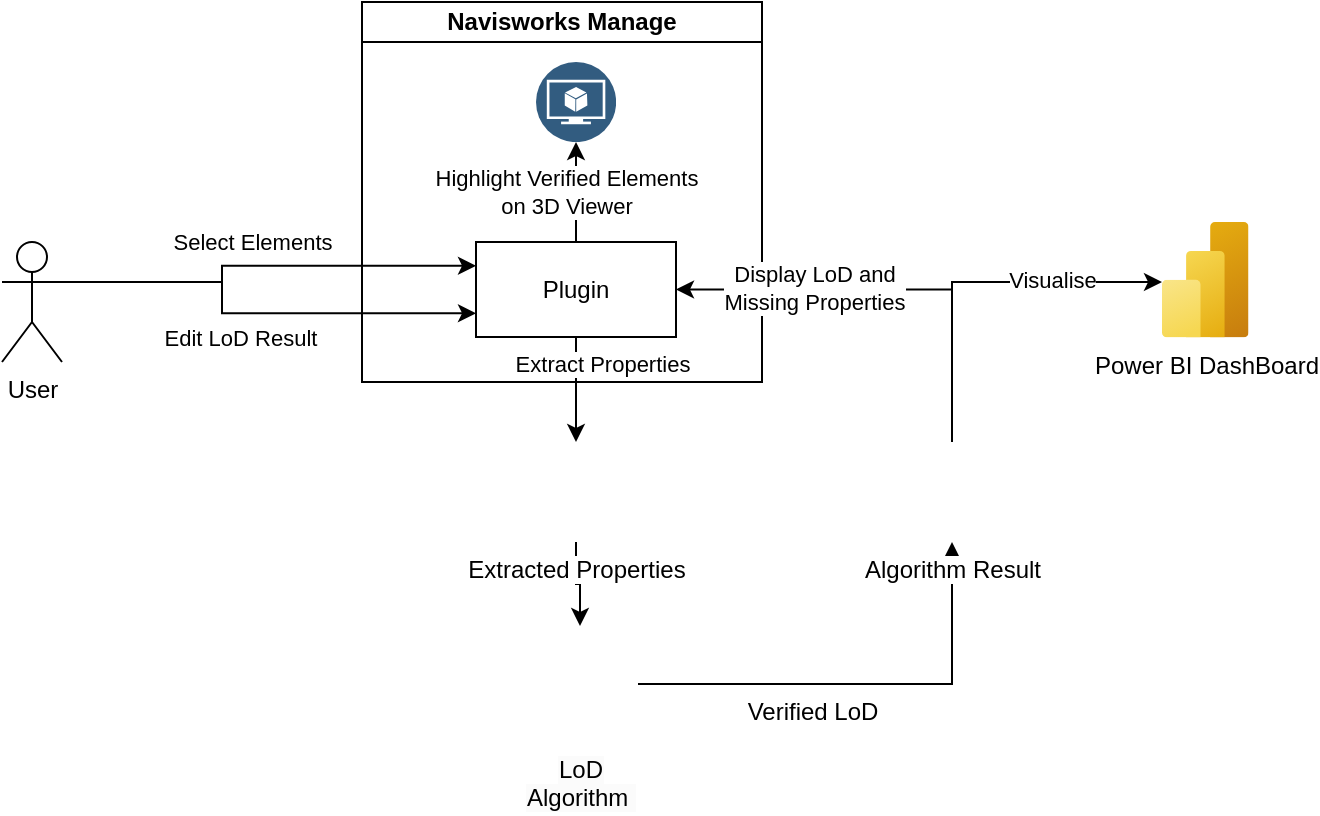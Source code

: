 <mxfile>
    <diagram name="Context" id="5HzoSrr2fMy5TLK6rJMb">
        <mxGraphModel dx="930" dy="605" grid="1" gridSize="10" guides="1" tooltips="1" connect="1" arrows="1" fold="1" page="1" pageScale="1" pageWidth="827" pageHeight="1169" math="0" shadow="0">
            <root>
                <mxCell id="0"/>
                <mxCell id="1" parent="0"/>
                <mxCell id="nVFq_BqNaSXAB4PA47wQ-16" style="edgeStyle=orthogonalEdgeStyle;rounded=0;orthogonalLoop=1;jettySize=auto;html=1;entryX=0;entryY=0.75;entryDx=0;entryDy=0;" parent="1" source="QShSY5Nar-2AH0-XtdZS-1" target="QShSY5Nar-2AH0-XtdZS-4" edge="1">
                    <mxGeometry relative="1" as="geometry">
                        <Array as="points">
                            <mxPoint x="240" y="280"/>
                            <mxPoint x="240" y="296"/>
                        </Array>
                    </mxGeometry>
                </mxCell>
                <mxCell id="nVFq_BqNaSXAB4PA47wQ-19" value="Edit LoD Result" style="edgeLabel;html=1;align=center;verticalAlign=middle;resizable=0;points=[];" parent="nVFq_BqNaSXAB4PA47wQ-16" vertex="1" connectable="0">
                    <mxGeometry x="-0.021" y="-3" relative="1" as="geometry">
                        <mxPoint x="-5" y="9" as="offset"/>
                    </mxGeometry>
                </mxCell>
                <mxCell id="nVFq_BqNaSXAB4PA47wQ-18" value="Select Elements" style="edgeStyle=orthogonalEdgeStyle;rounded=0;orthogonalLoop=1;jettySize=auto;html=1;entryX=0;entryY=0.25;entryDx=0;entryDy=0;exitX=1;exitY=0.333;exitDx=0;exitDy=0;exitPerimeter=0;" parent="1" source="QShSY5Nar-2AH0-XtdZS-1" target="QShSY5Nar-2AH0-XtdZS-4" edge="1">
                    <mxGeometry x="-0.037" y="12" relative="1" as="geometry">
                        <Array as="points">
                            <mxPoint x="240" y="280"/>
                            <mxPoint x="240" y="272"/>
                        </Array>
                        <mxPoint as="offset"/>
                    </mxGeometry>
                </mxCell>
                <mxCell id="QShSY5Nar-2AH0-XtdZS-1" value="User" style="shape=umlActor;verticalLabelPosition=bottom;verticalAlign=top;html=1;outlineConnect=0;" parent="1" vertex="1">
                    <mxGeometry x="130" y="260" width="30" height="60" as="geometry"/>
                </mxCell>
                <mxCell id="QShSY5Nar-2AH0-XtdZS-3" value="Navisworks Manage" style="swimlane;whiteSpace=wrap;html=1;startSize=20;" parent="1" vertex="1">
                    <mxGeometry x="310" y="140" width="200" height="190" as="geometry">
                        <mxRectangle x="270" y="165" width="140" height="30" as="alternateBounds"/>
                    </mxGeometry>
                </mxCell>
                <mxCell id="nVFq_BqNaSXAB4PA47wQ-6" value="&lt;span style=&quot;forced-color-adjust: none; color: rgb(0, 0, 0); font-family: Helvetica; font-style: normal; font-variant-ligatures: normal; font-variant-caps: normal; letter-spacing: normal; orphans: 2; text-align: center; text-indent: 0px; text-transform: none; widows: 2; word-spacing: 0px; -webkit-text-stroke-width: 0px; white-space: nowrap; text-decoration-thickness: initial; text-decoration-style: initial; text-decoration-color: initial; font-size: 11px; font-weight: 400; background-color: rgb(255, 255, 255); float: none; display: inline !important;&quot;&gt;Highlight Verified Elements&lt;br&gt;on 3D Viewer&lt;/span&gt;" style="edgeStyle=orthogonalEdgeStyle;rounded=0;orthogonalLoop=1;jettySize=auto;html=1;" parent="QShSY5Nar-2AH0-XtdZS-3" source="QShSY5Nar-2AH0-XtdZS-4" target="nVFq_BqNaSXAB4PA47wQ-5" edge="1">
                    <mxGeometry x="0.007" y="5" relative="1" as="geometry">
                        <mxPoint as="offset"/>
                    </mxGeometry>
                </mxCell>
                <mxCell id="QShSY5Nar-2AH0-XtdZS-4" value="Plugin" style="rounded=0;whiteSpace=wrap;html=1;" parent="QShSY5Nar-2AH0-XtdZS-3" vertex="1">
                    <mxGeometry x="57" y="120" width="100" height="47.5" as="geometry"/>
                </mxCell>
                <mxCell id="nVFq_BqNaSXAB4PA47wQ-5" value="" style="image;aspect=fixed;perimeter=ellipsePerimeter;html=1;align=center;shadow=0;dashed=0;fontColor=#4277BB;labelBackgroundColor=default;fontSize=12;spacingTop=3;image=img/lib/ibm/data/model.svg;" parent="QShSY5Nar-2AH0-XtdZS-3" vertex="1">
                    <mxGeometry x="87" y="30" width="40" height="40" as="geometry"/>
                </mxCell>
                <mxCell id="QShSY5Nar-2AH0-XtdZS-14" style="edgeStyle=orthogonalEdgeStyle;rounded=0;orthogonalLoop=1;jettySize=auto;html=1;entryX=0.5;entryY=1;entryDx=0;entryDy=0;exitX=1;exitY=0.5;exitDx=0;exitDy=0;" parent="1" source="nVFq_BqNaSXAB4PA47wQ-2" target="QShSY5Nar-2AH0-XtdZS-8" edge="1">
                    <mxGeometry relative="1" as="geometry">
                        <mxPoint x="490.0" y="480" as="sourcePoint"/>
                    </mxGeometry>
                </mxCell>
                <mxCell id="nVFq_BqNaSXAB4PA47wQ-15" style="edgeStyle=orthogonalEdgeStyle;rounded=0;orthogonalLoop=1;jettySize=auto;html=1;entryX=1;entryY=0.5;entryDx=0;entryDy=0;exitX=0.5;exitY=0;exitDx=0;exitDy=0;" parent="1" source="QShSY5Nar-2AH0-XtdZS-8" target="QShSY5Nar-2AH0-XtdZS-4" edge="1">
                    <mxGeometry relative="1" as="geometry">
                        <Array as="points">
                            <mxPoint x="605" y="284"/>
                        </Array>
                    </mxGeometry>
                </mxCell>
                <mxCell id="nVFq_BqNaSXAB4PA47wQ-23" value="Display LoD and&lt;br&gt;Missing Properties" style="edgeLabel;html=1;align=center;verticalAlign=middle;resizable=0;points=[];" parent="nVFq_BqNaSXAB4PA47wQ-15" vertex="1" connectable="0">
                    <mxGeometry x="0.358" y="-1" relative="1" as="geometry">
                        <mxPoint as="offset"/>
                    </mxGeometry>
                </mxCell>
                <mxCell id="nVFq_BqNaSXAB4PA47wQ-21" style="edgeStyle=orthogonalEdgeStyle;rounded=0;orthogonalLoop=1;jettySize=auto;html=1;" parent="1" source="QShSY5Nar-2AH0-XtdZS-8" target="nVFq_BqNaSXAB4PA47wQ-20" edge="1">
                    <mxGeometry relative="1" as="geometry">
                        <Array as="points">
                            <mxPoint x="605" y="280"/>
                        </Array>
                    </mxGeometry>
                </mxCell>
                <mxCell id="nVFq_BqNaSXAB4PA47wQ-22" value="Visualise" style="edgeLabel;html=1;align=center;verticalAlign=middle;resizable=0;points=[];" parent="nVFq_BqNaSXAB4PA47wQ-21" vertex="1" connectable="0">
                    <mxGeometry x="0.401" y="1" relative="1" as="geometry">
                        <mxPoint as="offset"/>
                    </mxGeometry>
                </mxCell>
                <mxCell id="QShSY5Nar-2AH0-XtdZS-8" value="Algorithm Result" style="shape=image;html=1;verticalAlign=top;verticalLabelPosition=bottom;labelBackgroundColor=#ffffff;imageAspect=0;aspect=fixed;image=https://cdn2.iconfinder.com/data/icons/simple-files/128/csv1.png" parent="1" vertex="1">
                    <mxGeometry x="580" y="360" width="50" height="50" as="geometry"/>
                </mxCell>
                <mxCell id="nVFq_BqNaSXAB4PA47wQ-14" value="" style="edgeStyle=orthogonalEdgeStyle;rounded=0;orthogonalLoop=1;jettySize=auto;html=1;" parent="1" source="QShSY5Nar-2AH0-XtdZS-10" target="nVFq_BqNaSXAB4PA47wQ-2" edge="1">
                    <mxGeometry relative="1" as="geometry"/>
                </mxCell>
                <mxCell id="QShSY5Nar-2AH0-XtdZS-10" value="Extracted Properties" style="shape=image;html=1;verticalAlign=top;verticalLabelPosition=bottom;labelBackgroundColor=#ffffff;imageAspect=0;aspect=fixed;image=https://cdn2.iconfinder.com/data/icons/simple-files/128/csv1.png" parent="1" vertex="1">
                    <mxGeometry x="392" y="360" width="50" height="50" as="geometry"/>
                </mxCell>
                <mxCell id="QShSY5Nar-2AH0-XtdZS-11" value="Extract Properties" style="edgeStyle=orthogonalEdgeStyle;rounded=0;orthogonalLoop=1;jettySize=auto;html=1;" parent="1" source="QShSY5Nar-2AH0-XtdZS-4" target="QShSY5Nar-2AH0-XtdZS-10" edge="1">
                    <mxGeometry x="-0.541" y="13" relative="1" as="geometry">
                        <mxPoint y="1" as="offset"/>
                    </mxGeometry>
                </mxCell>
                <mxCell id="QShSY5Nar-2AH0-XtdZS-15" value="Verified LoD" style="text;html=1;align=center;verticalAlign=middle;resizable=0;points=[];autosize=1;strokeColor=none;fillColor=none;" parent="1" vertex="1">
                    <mxGeometry x="490" y="480" width="90" height="30" as="geometry"/>
                </mxCell>
                <mxCell id="nVFq_BqNaSXAB4PA47wQ-2" value="&lt;span style=&quot;color: rgb(0, 0, 0); font-family: Helvetica; font-size: 12px; font-style: normal; font-variant-ligatures: normal; font-variant-caps: normal; font-weight: 400; letter-spacing: normal; orphans: 2; text-align: center; text-indent: 0px; text-transform: none; widows: 2; word-spacing: 0px; -webkit-text-stroke-width: 0px; white-space: normal; background-color: rgb(251, 251, 251); text-decoration-thickness: initial; text-decoration-style: initial; text-decoration-color: initial; display: inline !important; float: none;&quot;&gt;LoD Algorithm&lt;span&gt;&amp;nbsp;&lt;/span&gt;&lt;/span&gt;" style="shape=image;html=1;verticalAlign=top;verticalLabelPosition=bottom;labelBackgroundColor=#ffffff;imageAspect=0;aspect=fixed;image=https://cdn3.iconfinder.com/data/icons/UltimateGnome/128x128/mimetypes/application-x-executable.png" parent="1" vertex="1">
                    <mxGeometry x="390" y="452" width="58" height="58" as="geometry"/>
                </mxCell>
                <mxCell id="nVFq_BqNaSXAB4PA47wQ-20" value="Power BI DashBoard" style="image;aspect=fixed;html=1;points=[];align=center;fontSize=12;image=img/lib/azure2/analytics/Power_BI_Embedded.svg;" parent="1" vertex="1">
                    <mxGeometry x="710" y="250" width="43.31" height="57.75" as="geometry"/>
                </mxCell>
            </root>
        </mxGraphModel>
    </diagram>
    <diagram id="LG23dc7HxY2XMS9paLhb" name="Class Diagram">
        <mxGraphModel dx="1535" dy="1008" grid="1" gridSize="10" guides="1" tooltips="1" connect="1" arrows="1" fold="1" page="1" pageScale="1" pageWidth="827" pageHeight="1169" math="0" shadow="0">
            <root>
                <mxCell id="0"/>
                <mxCell id="1" parent="0"/>
                <mxCell id="xquN18XLhAT1XqTYoaeq-1" value="BasicDockPaneAddin" style="swimlane;fontStyle=1;align=center;verticalAlign=top;childLayout=stackLayout;horizontal=1;startSize=26;horizontalStack=0;resizeParent=1;resizeParentMax=0;resizeLast=0;collapsible=1;marginBottom=0;" parent="1" vertex="1">
                    <mxGeometry x="360" y="40" width="160" height="60" as="geometry"/>
                </mxCell>
                <mxCell id="xquN18XLhAT1XqTYoaeq-3" value="" style="line;strokeWidth=1;fillColor=none;align=left;verticalAlign=middle;spacingTop=-1;spacingLeft=3;spacingRight=3;rotatable=0;labelPosition=right;points=[];portConstraint=eastwest;strokeColor=inherit;" parent="xquN18XLhAT1XqTYoaeq-1" vertex="1">
                    <mxGeometry y="26" width="160" height="8" as="geometry"/>
                </mxCell>
                <mxCell id="xquN18XLhAT1XqTYoaeq-4" value="+ Execute(): " style="text;strokeColor=none;fillColor=none;align=left;verticalAlign=top;spacingLeft=4;spacingRight=4;overflow=hidden;rotatable=0;points=[[0,0.5],[1,0.5]];portConstraint=eastwest;" parent="xquN18XLhAT1XqTYoaeq-1" vertex="1">
                    <mxGeometry y="34" width="160" height="26" as="geometry"/>
                </mxCell>
                <mxCell id="xquN18XLhAT1XqTYoaeq-5" value="UniSADockPaneAddin" style="swimlane;fontStyle=1;align=center;verticalAlign=top;childLayout=stackLayout;horizontal=1;startSize=26;horizontalStack=0;resizeParent=1;resizeParentMax=0;resizeLast=0;collapsible=1;marginBottom=0;" parent="1" vertex="1">
                    <mxGeometry x="360" y="170" width="160" height="60" as="geometry"/>
                </mxCell>
                <mxCell id="xquN18XLhAT1XqTYoaeq-6" value="" style="line;strokeWidth=1;fillColor=none;align=left;verticalAlign=middle;spacingTop=-1;spacingLeft=3;spacingRight=3;rotatable=0;labelPosition=right;points=[];portConstraint=eastwest;strokeColor=inherit;" parent="xquN18XLhAT1XqTYoaeq-5" vertex="1">
                    <mxGeometry y="26" width="160" height="8" as="geometry"/>
                </mxCell>
                <mxCell id="xquN18XLhAT1XqTYoaeq-7" value="+ CreateControlPane(): " style="text;strokeColor=none;fillColor=none;align=left;verticalAlign=top;spacingLeft=4;spacingRight=4;overflow=hidden;rotatable=0;points=[[0,0.5],[1,0.5]];portConstraint=eastwest;" parent="xquN18XLhAT1XqTYoaeq-5" vertex="1">
                    <mxGeometry y="34" width="160" height="26" as="geometry"/>
                </mxCell>
                <mxCell id="wyw7PLwfW4Z1LdePtdGB-3" value="&amp;lt;&amp;lt;Initializes&amp;gt;&amp;gt;" style="endArrow=open;html=1;rounded=0;align=center;verticalAlign=bottom;dashed=1;endFill=0;labelBackgroundColor=none;exitX=0.503;exitY=1.086;exitDx=0;exitDy=0;exitPerimeter=0;" parent="1" source="xquN18XLhAT1XqTYoaeq-4" target="xquN18XLhAT1XqTYoaeq-5" edge="1">
                    <mxGeometry x="-0.003" relative="1" as="geometry">
                        <mxPoint x="330" y="310" as="sourcePoint"/>
                        <mxPoint x="490" y="310" as="targetPoint"/>
                        <mxPoint as="offset"/>
                    </mxGeometry>
                </mxCell>
                <mxCell id="wyw7PLwfW4Z1LdePtdGB-4" value="Execute and Activate" style="resizable=0;html=1;align=center;verticalAlign=top;labelBackgroundColor=none;" parent="wyw7PLwfW4Z1LdePtdGB-3" connectable="0" vertex="1">
                    <mxGeometry relative="1" as="geometry"/>
                </mxCell>
                <mxCell id="qGNCsb7M4MEkMGkNgpjE-30" style="edgeStyle=none;html=1;entryX=0.5;entryY=0;entryDx=0;entryDy=0;fontColor=#000000;dashed=1;endArrow=openThin;endFill=0;" edge="1" parent="1" source="wyw7PLwfW4Z1LdePtdGB-5" target="qGNCsb7M4MEkMGkNgpjE-5">
                    <mxGeometry relative="1" as="geometry"/>
                </mxCell>
                <mxCell id="qGNCsb7M4MEkMGkNgpjE-31" style="edgeStyle=none;html=1;entryX=0.5;entryY=0;entryDx=0;entryDy=0;fontColor=#000000;dashed=1;endArrow=openThin;endFill=0;" edge="1" parent="1" source="wyw7PLwfW4Z1LdePtdGB-5" target="wyw7PLwfW4Z1LdePtdGB-16">
                    <mxGeometry relative="1" as="geometry">
                        <Array as="points">
                            <mxPoint x="440" y="590"/>
                            <mxPoint x="125" y="590"/>
                        </Array>
                    </mxGeometry>
                </mxCell>
                <mxCell id="qGNCsb7M4MEkMGkNgpjE-32" style="edgeStyle=none;html=1;entryX=0.5;entryY=0;entryDx=0;entryDy=0;fontColor=#000000;endArrow=open;endFill=0;dashed=1;" edge="1" parent="1" source="wyw7PLwfW4Z1LdePtdGB-5" target="qGNCsb7M4MEkMGkNgpjE-21">
                    <mxGeometry relative="1" as="geometry">
                        <Array as="points">
                            <mxPoint x="440" y="590"/>
                            <mxPoint x="750" y="590"/>
                            <mxPoint x="750" y="640"/>
                        </Array>
                    </mxGeometry>
                </mxCell>
                <mxCell id="qGNCsb7M4MEkMGkNgpjE-33" value="&lt;span style=&quot;background-color: rgb(251, 251, 251);&quot;&gt;&amp;lt;&amp;lt;calls&amp;gt;&amp;gt;&lt;/span&gt;" style="edgeLabel;html=1;align=center;verticalAlign=middle;resizable=0;points=[];fontColor=#000000;" vertex="1" connectable="0" parent="qGNCsb7M4MEkMGkNgpjE-32">
                    <mxGeometry x="-0.82" y="-2" relative="1" as="geometry">
                        <mxPoint x="2" y="-11" as="offset"/>
                    </mxGeometry>
                </mxCell>
                <mxCell id="qGNCsb7M4MEkMGkNgpjE-39" style="edgeStyle=none;html=1;entryX=0.5;entryY=0;entryDx=0;entryDy=0;dashed=1;fontColor=#000000;endArrow=openThin;endFill=0;" edge="1" parent="1" target="qGNCsb7M4MEkMGkNgpjE-35">
                    <mxGeometry relative="1" as="geometry">
                        <mxPoint x="440" y="590" as="sourcePoint"/>
                        <Array as="points">
                            <mxPoint x="1020" y="590"/>
                        </Array>
                    </mxGeometry>
                </mxCell>
                <mxCell id="wyw7PLwfW4Z1LdePtdGB-5" value="UnisaControl" style="swimlane;fontStyle=1;align=center;verticalAlign=top;childLayout=stackLayout;horizontal=1;startSize=26;horizontalStack=0;resizeParent=1;resizeParentMax=0;resizeLast=0;collapsible=1;marginBottom=0;whiteSpace=wrap;" parent="1" vertex="1">
                    <mxGeometry x="320" y="300" width="240" height="234" as="geometry">
                        <mxRectangle x="320" y="300" width="120" height="30" as="alternateBounds"/>
                    </mxGeometry>
                </mxCell>
                <mxCell id="wyw7PLwfW4Z1LdePtdGB-6" value="- CurrIngestedElements: List&lt;ingestedelement&gt; {static}" style="text;strokeColor=none;fillColor=none;align=left;verticalAlign=top;spacingLeft=4;spacingRight=4;overflow=hidden;rotatable=0;points=[[0,0.5],[1,0.5]];portConstraint=eastwest;whiteSpace=wrap;fontStyle=4;horizontal=1;" parent="wyw7PLwfW4Z1LdePtdGB-5" vertex="1">
                    <mxGeometry y="26" width="240" height="44" as="geometry"/>
                </mxCell>
                <mxCell id="wyw7PLwfW4Z1LdePtdGB-10" value="- LodIndex: Integer = -1 {static}" style="text;strokeColor=none;fillColor=none;align=left;verticalAlign=top;spacingLeft=4;spacingRight=4;overflow=hidden;rotatable=0;points=[[0,0.5],[1,0.5]];portConstraint=eastwest;whiteSpace=wrap;fontStyle=4" parent="wyw7PLwfW4Z1LdePtdGB-5" vertex="1">
                    <mxGeometry y="70" width="240" height="26" as="geometry"/>
                </mxCell>
                <mxCell id="wyw7PLwfW4Z1LdePtdGB-9" value="- GuidIndex: Integer = -1 {static}" style="text;strokeColor=none;fillColor=none;align=left;verticalAlign=top;spacingLeft=4;spacingRight=4;overflow=hidden;rotatable=0;points=[[0,0.5],[1,0.5]];portConstraint=eastwest;whiteSpace=wrap;fontStyle=4" parent="wyw7PLwfW4Z1LdePtdGB-5" vertex="1">
                    <mxGeometry y="96" width="240" height="26" as="geometry"/>
                </mxCell>
                <mxCell id="wyw7PLwfW4Z1LdePtdGB-7" value="" style="line;strokeWidth=1;fillColor=none;align=left;verticalAlign=middle;spacingTop=-1;spacingLeft=3;spacingRight=3;rotatable=0;labelPosition=right;points=[];portConstraint=eastwest;strokeColor=inherit;" parent="wyw7PLwfW4Z1LdePtdGB-5" vertex="1">
                    <mxGeometry y="122" width="240" height="8" as="geometry"/>
                </mxCell>
                <mxCell id="qGNCsb7M4MEkMGkNgpjE-34" value="+ BtnSetUserFolderPath_Click()" style="text;strokeColor=none;fillColor=none;align=left;verticalAlign=top;spacingLeft=4;spacingRight=4;overflow=hidden;rotatable=0;points=[[0,0.5],[1,0.5]];portConstraint=eastwest;" vertex="1" parent="wyw7PLwfW4Z1LdePtdGB-5">
                    <mxGeometry y="130" width="240" height="26" as="geometry"/>
                </mxCell>
                <mxCell id="wyw7PLwfW4Z1LdePtdGB-8" value="+ BtnLoadVerifyerOutput_Click() " style="text;strokeColor=none;fillColor=none;align=left;verticalAlign=top;spacingLeft=4;spacingRight=4;overflow=hidden;rotatable=0;points=[[0,0.5],[1,0.5]];portConstraint=eastwest;" parent="wyw7PLwfW4Z1LdePtdGB-5" vertex="1">
                    <mxGeometry y="156" width="240" height="26" as="geometry"/>
                </mxCell>
                <mxCell id="qGNCsb7M4MEkMGkNgpjE-17" value="+ BtnRunVerifyer_Click()  " style="text;strokeColor=none;fillColor=none;align=left;verticalAlign=top;spacingLeft=4;spacingRight=4;overflow=hidden;rotatable=0;points=[[0,0.5],[1,0.5]];portConstraint=eastwest;" vertex="1" parent="wyw7PLwfW4Z1LdePtdGB-5">
                    <mxGeometry y="182" width="240" height="26" as="geometry"/>
                </mxCell>
                <mxCell id="qGNCsb7M4MEkMGkNgpjE-16" value="+ BtnSave_Click()   " style="text;strokeColor=none;fillColor=none;align=left;verticalAlign=top;spacingLeft=4;spacingRight=4;overflow=hidden;rotatable=0;points=[[0,0.5],[1,0.5]];portConstraint=eastwest;" vertex="1" parent="wyw7PLwfW4Z1LdePtdGB-5">
                    <mxGeometry y="208" width="240" height="26" as="geometry"/>
                </mxCell>
                <mxCell id="wyw7PLwfW4Z1LdePtdGB-13" value="1" style="endArrow=open;html=1;endSize=12;startArrow=diamondThin;startSize=14;startFill=1;align=left;verticalAlign=bottom;entryX=0.5;entryY=0;entryDx=0;entryDy=0;" parent="1" source="xquN18XLhAT1XqTYoaeq-5" target="wyw7PLwfW4Z1LdePtdGB-5" edge="1">
                    <mxGeometry x="-0.429" y="-20" relative="1" as="geometry">
                        <mxPoint x="370" y="250" as="sourcePoint"/>
                        <mxPoint x="360" y="290" as="targetPoint"/>
                        <mxPoint as="offset"/>
                    </mxGeometry>
                </mxCell>
                <mxCell id="wyw7PLwfW4Z1LdePtdGB-14" value="&amp;lt;&amp;lt;creates&amp;gt;&amp;gt;" style="edgeLabel;html=1;align=center;verticalAlign=middle;resizable=0;points=[];" parent="wyw7PLwfW4Z1LdePtdGB-13" vertex="1" connectable="0">
                    <mxGeometry x="0.208" y="1" relative="1" as="geometry">
                        <mxPoint x="-1" y="-2" as="offset"/>
                    </mxGeometry>
                </mxCell>
                <mxCell id="wyw7PLwfW4Z1LdePtdGB-16" value="&amp;lt;&amp;lt;module&amp;gt;&amp;gt;&lt;br&gt;&lt;b&gt;LoadVerifyedOutputModule&amp;nbsp;&lt;/b&gt;" style="swimlane;fontStyle=0;align=center;verticalAlign=top;childLayout=stackLayout;horizontal=1;startSize=40;horizontalStack=0;resizeParent=1;resizeParentMax=0;resizeLast=0;collapsible=0;marginBottom=0;html=1;" parent="1" vertex="1">
                    <mxGeometry y="630" width="250" height="180" as="geometry"/>
                </mxCell>
                <mxCell id="wyw7PLwfW4Z1LdePtdGB-17" value="+ GetCsvFilePath(): String" style="text;html=1;strokeColor=none;fillColor=none;align=left;verticalAlign=middle;spacingLeft=4;spacingRight=4;overflow=hidden;rotatable=0;points=[[0,0.5],[1,0.5]];portConstraint=eastwest;" parent="wyw7PLwfW4Z1LdePtdGB-16" vertex="1">
                    <mxGeometry y="40" width="250" height="30" as="geometry"/>
                </mxCell>
                <mxCell id="wyw7PLwfW4Z1LdePtdGB-18" value="+ IngestCsv(String): List&lt;span class=&quot;xml&quot;&gt;&amp;lt;&lt;span class=&quot;hljs-name&quot;&gt;IngestedElement&lt;/span&gt;&amp;gt;&lt;/span&gt;" style="text;html=1;strokeColor=none;fillColor=none;align=left;verticalAlign=middle;spacingLeft=4;spacingRight=4;overflow=hidden;rotatable=0;points=[[0,0.5],[1,0.5]];portConstraint=eastwest;whiteSpace=wrap;" parent="wyw7PLwfW4Z1LdePtdGB-16" vertex="1">
                    <mxGeometry y="70" width="250" height="30" as="geometry"/>
                </mxCell>
                <mxCell id="wyw7PLwfW4Z1LdePtdGB-19" value="+ SearchElements(List&lt;span class=&quot;xml&quot;&gt;&amp;lt;&lt;span class=&quot;hljs-name&quot;&gt;IngestedElement&lt;/span&gt;&amp;gt;&lt;/span&gt;): ModelItemCollection&amp;nbsp; &amp;nbsp;" style="text;html=1;strokeColor=none;fillColor=none;align=left;verticalAlign=middle;spacingLeft=4;spacingRight=4;overflow=hidden;rotatable=0;points=[[0,0.5],[1,0.5]];portConstraint=eastwest;whiteSpace=wrap;" parent="wyw7PLwfW4Z1LdePtdGB-16" vertex="1">
                    <mxGeometry y="100" width="250" height="50" as="geometry"/>
                </mxCell>
                <mxCell id="wyw7PLwfW4Z1LdePtdGB-20" value="+ CreateLoDSelectionSets(String,&lt;br&gt;&lt;span class=&quot;hljs-section&quot;&gt;List&lt;span class=&quot;xml&quot;&gt;&lt;span class=&quot;hljs-tag&quot;&gt;&amp;lt;&lt;span class=&quot;hljs-name&quot;&gt;IngestedElement&lt;/span&gt;&amp;gt;&lt;/span&gt;&lt;/span&gt;): void&amp;nbsp;&amp;nbsp;&lt;/span&gt;" style="text;html=1;strokeColor=none;fillColor=none;align=left;verticalAlign=middle;spacingLeft=4;spacingRight=4;overflow=hidden;rotatable=0;points=[[0,0.5],[1,0.5]];portConstraint=eastwest;" parent="wyw7PLwfW4Z1LdePtdGB-16" vertex="1">
                    <mxGeometry y="150" width="250" height="30" as="geometry"/>
                </mxCell>
                <mxCell id="qGNCsb7M4MEkMGkNgpjE-5" value="&amp;lt;&amp;lt;module&amp;gt;&amp;gt;&lt;br style=&quot;border-color: var(--border-color);&quot;&gt;&lt;span class=&quot;hljs-variable&quot;&gt;&lt;b&gt;RunVerifyerModule&lt;/b&gt;&lt;/span&gt;" style="swimlane;fontStyle=0;align=center;verticalAlign=top;childLayout=stackLayout;horizontal=1;startSize=40;horizontalStack=0;resizeParent=1;resizeParentMax=0;resizeLast=0;collapsible=0;marginBottom=0;html=1;" vertex="1" parent="1">
                    <mxGeometry x="315" y="630" width="250" height="190" as="geometry"/>
                </mxCell>
                <mxCell id="qGNCsb7M4MEkMGkNgpjE-7" value="&lt;span class=&quot;hljs-operator&quot;&gt;+&lt;/span&gt; &lt;span class=&quot;hljs-variable&quot;&gt;AvailableType&lt;/span&gt;&lt;span class=&quot;hljs-operator&quot;&gt;:&lt;/span&gt;&amp;nbsp;&lt;span class=&quot;hljs-variable&quot;&gt;Dictionary&lt;/span&gt;&lt;span class=&quot;hljs-operator&quot;&gt;&amp;lt;&lt;/span&gt;&lt;span class=&quot;hljs-built_in&quot;&gt;String&lt;/span&gt;&lt;span class=&quot;hljs-operator&quot;&gt;,&lt;/span&gt;&amp;nbsp;&lt;br&gt;&lt;span class=&quot;hljs-built_in&quot;&gt;List&lt;/span&gt;&lt;span class=&quot;hljs-operator&quot;&gt;&amp;lt;&lt;/span&gt;&lt;span class=&quot;hljs-punctuation&quot;&gt;(&lt;/span&gt;&lt;span class=&quot;hljs-variable&quot;&gt;Cat&lt;/span&gt; &lt;span class=&quot;hljs-variable&quot;&gt;As&lt;/span&gt; &lt;span class=&quot;hljs-built_in&quot;&gt;String,&amp;nbsp;&lt;/span&gt;&lt;span class=&quot;hljs-variable&quot;&gt;Prop&lt;/span&gt; &lt;span class=&quot;hljs-variable&quot;&gt;As&lt;/span&gt; &lt;span class=&quot;hljs-built_in&quot;&gt;String&lt;/span&gt;&lt;span class=&quot;hljs-punctuation&quot;&gt;)&lt;/span&gt;&lt;span class=&quot;hljs-operator&quot;&gt;&amp;gt;&amp;gt;&lt;/span&gt; &lt;span class=&quot;hljs-punctuation&quot;&gt;{&lt;/span&gt;&lt;span class=&quot;hljs-variable&quot;&gt;static&lt;/span&gt;&lt;span class=&quot;hljs-punctuation&quot;&gt;}&lt;/span&gt;" style="text;html=1;strokeColor=none;fillColor=none;align=left;verticalAlign=middle;spacingLeft=4;spacingRight=4;overflow=hidden;rotatable=0;points=[[0,0.5],[1,0.5]];portConstraint=eastwest;" vertex="1" parent="qGNCsb7M4MEkMGkNgpjE-5">
                    <mxGeometry y="40" width="250" height="50" as="geometry"/>
                </mxCell>
                <mxCell id="qGNCsb7M4MEkMGkNgpjE-10" value="" style="line;strokeWidth=1;fillColor=none;align=left;verticalAlign=middle;spacingTop=-1;spacingLeft=3;spacingRight=3;rotatable=0;labelPosition=right;points=[];portConstraint=eastwest;" vertex="1" parent="qGNCsb7M4MEkMGkNgpjE-5">
                    <mxGeometry y="90" width="250" height="8" as="geometry"/>
                </mxCell>
                <mxCell id="qGNCsb7M4MEkMGkNgpjE-12" value="+&amp;nbsp;&lt;span style=&quot;background-color: var(--vscode-textPreformat-background); font-family: var(--monaco-monospace-font);&quot;&gt;GetCurrentSelectionAllElements()&lt;br&gt;&lt;/span&gt;" style="text;html=1;strokeColor=none;fillColor=none;align=left;verticalAlign=middle;spacingLeft=4;spacingRight=4;overflow=hidden;rotatable=0;points=[[0,0.5],[1,0.5]];portConstraint=eastwest;" vertex="1" parent="qGNCsb7M4MEkMGkNgpjE-5">
                    <mxGeometry y="98" width="250" height="20" as="geometry"/>
                </mxCell>
                <mxCell id="qGNCsb7M4MEkMGkNgpjE-15" value="+ ExtractProperties(ModelItemCollection):&amp;nbsp;&lt;br&gt;&lt;span class=&quot;hljs-built_in&quot;&gt;List&lt;/span&gt;&lt;span class=&quot;hljs-operator&quot;&gt;&amp;lt;&lt;/span&gt;&lt;span class=&quot;hljs-variable&quot;&gt;Dictionary&lt;/span&gt;&lt;span class=&quot;hljs-operator&quot;&gt;&amp;lt;&lt;/span&gt;&lt;span class=&quot;hljs-built_in&quot;&gt;String&lt;/span&gt;&lt;span class=&quot;hljs-operator&quot;&gt;,&lt;/span&gt; &lt;span class=&quot;hljs-built_in&quot;&gt;String&lt;/span&gt;&lt;span class=&quot;hljs-operator&quot;&gt;&amp;gt;&amp;gt;&lt;/span&gt;" style="text;html=1;strokeColor=none;fillColor=none;align=left;verticalAlign=middle;spacingLeft=4;spacingRight=4;overflow=hidden;rotatable=0;points=[[0,0.5],[1,0.5]];portConstraint=eastwest;whiteSpace=wrap;" vertex="1" parent="qGNCsb7M4MEkMGkNgpjE-5">
                    <mxGeometry y="118" width="250" height="32" as="geometry"/>
                </mxCell>
                <mxCell id="qGNCsb7M4MEkMGkNgpjE-14" value="+&amp;nbsp;&lt;span class=&quot;hljs-variable&quot;&gt;WritePropertiesToCsv&lt;/span&gt;&lt;span class=&quot;hljs-punctuation&quot;&gt;(&lt;/span&gt;&lt;span class=&quot;hljs-punctuation&quot;&gt;)&lt;/span&gt;&lt;span class=&quot;hljs-operator&quot;&gt;:&lt;/span&gt; &lt;span class=&quot;hljs-built_in&quot;&gt;String&lt;/span&gt;" style="text;html=1;strokeColor=none;fillColor=none;align=left;verticalAlign=middle;spacingLeft=4;spacingRight=4;overflow=hidden;rotatable=0;points=[[0,0.5],[1,0.5]];portConstraint=eastwest;" vertex="1" parent="qGNCsb7M4MEkMGkNgpjE-5">
                    <mxGeometry y="150" width="250" height="20" as="geometry"/>
                </mxCell>
                <mxCell id="qGNCsb7M4MEkMGkNgpjE-13" value="&lt;span class=&quot;hljs-operator&quot;&gt;+&lt;/span&gt; &lt;span class=&quot;hljs-variable&quot;&gt;RunLodVerifyer&lt;/span&gt;&lt;span class=&quot;hljs-punctuation&quot;&gt;(&lt;/span&gt;&lt;span class=&quot;hljs-built_in&quot;&gt;String&lt;/span&gt;&lt;span class=&quot;hljs-punctuation&quot;&gt;)&lt;/span&gt;&lt;span class=&quot;hljs-operator&quot;&gt;:&lt;/span&gt; &lt;span class=&quot;hljs-variable&quot;&gt;void&lt;/span&gt;" style="text;html=1;strokeColor=none;fillColor=none;align=left;verticalAlign=middle;spacingLeft=4;spacingRight=4;overflow=hidden;rotatable=0;points=[[0,0.5],[1,0.5]];portConstraint=eastwest;" vertex="1" parent="qGNCsb7M4MEkMGkNgpjE-5">
                    <mxGeometry y="170" width="250" height="20" as="geometry"/>
                </mxCell>
                <mxCell id="qGNCsb7M4MEkMGkNgpjE-21" value="&amp;lt;&amp;lt;module&amp;gt;&amp;gt;&lt;br style=&quot;border-color: var(--border-color);&quot;&gt;&lt;span class=&quot;hljs-variable&quot;&gt;&lt;b&gt;SaveEditingModule&lt;/b&gt;&lt;/span&gt;" style="swimlane;fontStyle=0;align=center;verticalAlign=top;childLayout=stackLayout;horizontal=1;startSize=40;horizontalStack=0;resizeParent=1;resizeParentMax=0;resizeLast=0;collapsible=0;marginBottom=0;html=1;" vertex="1" parent="1">
                    <mxGeometry x="650" y="640" width="200" height="100" as="geometry"/>
                </mxCell>
                <mxCell id="qGNCsb7M4MEkMGkNgpjE-23" value="" style="line;strokeWidth=1;fillColor=none;align=left;verticalAlign=middle;spacingTop=-1;spacingLeft=3;spacingRight=3;rotatable=0;labelPosition=right;points=[];portConstraint=eastwest;" vertex="1" parent="qGNCsb7M4MEkMGkNgpjE-21">
                    <mxGeometry y="40" width="200" height="8" as="geometry"/>
                </mxCell>
                <mxCell id="qGNCsb7M4MEkMGkNgpjE-24" value="-&amp;nbsp;&lt;span style=&quot;background-color: var(--vscode-textPreformat-background);&quot;&gt;CreateCsvLine&lt;font face=&quot;var(--monaco-monospace-font)&quot;&gt;()&lt;/font&gt;&lt;br&gt;&lt;/span&gt;" style="text;html=1;strokeColor=none;fillColor=none;align=left;verticalAlign=middle;spacingLeft=4;spacingRight=4;overflow=hidden;rotatable=0;points=[[0,0.5],[1,0.5]];portConstraint=eastwest;" vertex="1" parent="qGNCsb7M4MEkMGkNgpjE-21">
                    <mxGeometry y="48" width="200" height="20" as="geometry"/>
                </mxCell>
                <mxCell id="qGNCsb7M4MEkMGkNgpjE-25" value="+ WriteUpdatedLoDtoCSV(): void" style="text;html=1;strokeColor=none;fillColor=none;align=left;verticalAlign=middle;spacingLeft=4;spacingRight=4;overflow=hidden;rotatable=0;points=[[0,0.5],[1,0.5]];portConstraint=eastwest;whiteSpace=wrap;" vertex="1" parent="qGNCsb7M4MEkMGkNgpjE-21">
                    <mxGeometry y="68" width="200" height="32" as="geometry"/>
                </mxCell>
                <mxCell id="qGNCsb7M4MEkMGkNgpjE-40" value="&lt;span class=&quot;hljs-variable&quot;&gt;&lt;b&gt;IngestedElement&lt;/b&gt;&lt;/span&gt;" style="swimlane;fontStyle=0;align=center;verticalAlign=middle;childLayout=stackLayout;horizontal=1;startSize=55;horizontalStack=0;resizeParent=1;resizeParentMax=0;resizeLast=0;collapsible=0;marginBottom=0;html=1;fontColor=#000000;" vertex="1" parent="1">
                    <mxGeometry x="650" y="860" width="170" height="183" as="geometry"/>
                </mxCell>
                <mxCell id="qGNCsb7M4MEkMGkNgpjE-42" value="- GUID: String" style="text;html=1;strokeColor=none;fillColor=none;align=left;verticalAlign=middle;spacingLeft=4;spacingRight=4;overflow=hidden;rotatable=0;points=[[0,0.5],[1,0.5]];portConstraint=eastwest;fontColor=#000000;" vertex="1" parent="qGNCsb7M4MEkMGkNgpjE-40">
                    <mxGeometry y="55" width="170" height="20" as="geometry"/>
                </mxCell>
                <mxCell id="qGNCsb7M4MEkMGkNgpjE-43" value="- LOD: String" style="text;html=1;strokeColor=none;fillColor=none;align=left;verticalAlign=middle;spacingLeft=4;spacingRight=4;overflow=hidden;rotatable=0;points=[[0,0.5],[1,0.5]];portConstraint=eastwest;fontColor=#000000;" vertex="1" parent="qGNCsb7M4MEkMGkNgpjE-40">
                    <mxGeometry y="75" width="170" height="20" as="geometry"/>
                </mxCell>
                <mxCell id="qGNCsb7M4MEkMGkNgpjE-44" value="&lt;span class=&quot;hljs-operator&quot;&gt;-&lt;/span&gt; &lt;span class=&quot;hljs-variable&quot;&gt;MissingProperties&lt;/span&gt;&lt;span class=&quot;hljs-operator&quot;&gt;:&lt;/span&gt; &lt;span class=&quot;hljs-built_in&quot;&gt;String&lt;/span&gt;" style="text;html=1;strokeColor=none;fillColor=none;align=left;verticalAlign=middle;spacingLeft=4;spacingRight=4;overflow=hidden;rotatable=0;points=[[0,0.5],[1,0.5]];portConstraint=eastwest;fontColor=#000000;" vertex="1" parent="qGNCsb7M4MEkMGkNgpjE-40">
                    <mxGeometry y="95" width="170" height="20" as="geometry"/>
                </mxCell>
                <mxCell id="qGNCsb7M4MEkMGkNgpjE-49" value="&lt;span class=&quot;hljs-operator&quot;&gt;-&lt;/span&gt; &lt;span class=&quot;hljs-variable&quot;&gt;SearchResult&lt;/span&gt;&lt;span class=&quot;hljs-operator&quot;&gt;:&lt;/span&gt; &lt;span class=&quot;hljs-built_in&quot;&gt;String&lt;/span&gt;" style="text;html=1;strokeColor=none;fillColor=none;align=left;verticalAlign=middle;spacingLeft=4;spacingRight=4;overflow=hidden;rotatable=0;points=[[0,0.5],[1,0.5]];portConstraint=eastwest;fontColor=#000000;" vertex="1" parent="qGNCsb7M4MEkMGkNgpjE-40">
                    <mxGeometry y="115" width="170" height="20" as="geometry"/>
                </mxCell>
                <mxCell id="qGNCsb7M4MEkMGkNgpjE-48" value="&lt;span class=&quot;hljs-operator&quot;&gt;-&lt;/span&gt; &lt;span class=&quot;hljs-variable&quot;&gt;Source&lt;/span&gt;&lt;span class=&quot;hljs-operator&quot;&gt;:&lt;/span&gt; &lt;span class=&quot;hljs-built_in&quot;&gt;String&lt;/span&gt;" style="text;html=1;strokeColor=none;fillColor=none;align=left;verticalAlign=middle;spacingLeft=4;spacingRight=4;overflow=hidden;rotatable=0;points=[[0,0.5],[1,0.5]];portConstraint=eastwest;fontColor=#000000;" vertex="1" parent="qGNCsb7M4MEkMGkNgpjE-40">
                    <mxGeometry y="135" width="170" height="20" as="geometry"/>
                </mxCell>
                <mxCell id="qGNCsb7M4MEkMGkNgpjE-45" value="" style="line;strokeWidth=1;fillColor=none;align=left;verticalAlign=middle;spacingTop=-1;spacingLeft=3;spacingRight=3;rotatable=0;labelPosition=right;points=[];portConstraint=eastwest;fontColor=#000000;" vertex="1" parent="qGNCsb7M4MEkMGkNgpjE-40">
                    <mxGeometry y="155" width="170" height="8" as="geometry"/>
                </mxCell>
                <mxCell id="qGNCsb7M4MEkMGkNgpjE-47" value="+ New()" style="text;html=1;strokeColor=none;fillColor=none;align=left;verticalAlign=middle;spacingLeft=4;spacingRight=4;overflow=hidden;rotatable=0;points=[[0,0.5],[1,0.5]];portConstraint=eastwest;fontColor=#000000;" vertex="1" parent="qGNCsb7M4MEkMGkNgpjE-40">
                    <mxGeometry y="163" width="170" height="20" as="geometry"/>
                </mxCell>
                <mxCell id="qGNCsb7M4MEkMGkNgpjE-35" value="&amp;lt;&amp;lt;module&amp;gt;&amp;gt;&lt;br style=&quot;border-color: var(--border-color);&quot;&gt;&lt;b&gt;SetAppDataFolderModule&lt;/b&gt;" style="swimlane;fontStyle=0;align=center;verticalAlign=top;childLayout=stackLayout;horizontal=1;startSize=40;horizontalStack=0;resizeParent=1;resizeParentMax=0;resizeLast=0;collapsible=0;marginBottom=0;html=1;" vertex="1" parent="1">
                    <mxGeometry x="920" y="640" width="200" height="68" as="geometry"/>
                </mxCell>
                <mxCell id="qGNCsb7M4MEkMGkNgpjE-36" value="" style="line;strokeWidth=1;fillColor=none;align=left;verticalAlign=middle;spacingTop=-1;spacingLeft=3;spacingRight=3;rotatable=0;labelPosition=right;points=[];portConstraint=eastwest;" vertex="1" parent="qGNCsb7M4MEkMGkNgpjE-35">
                    <mxGeometry y="40" width="200" height="8" as="geometry"/>
                </mxCell>
                <mxCell id="qGNCsb7M4MEkMGkNgpjE-37" value="+&amp;nbsp;&lt;span style=&quot;background-color: var(--vscode-textPreformat-background);&quot;&gt;SetUserFolderPath&lt;font face=&quot;var(--monaco-monospace-font)&quot;&gt;(): void&lt;/font&gt;&lt;br&gt;&lt;/span&gt;" style="text;html=1;strokeColor=none;fillColor=none;align=left;verticalAlign=middle;spacingLeft=4;spacingRight=4;overflow=hidden;rotatable=0;points=[[0,0.5],[1,0.5]];portConstraint=eastwest;" vertex="1" parent="qGNCsb7M4MEkMGkNgpjE-35">
                    <mxGeometry y="48" width="200" height="20" as="geometry"/>
                </mxCell>
                <mxCell id="qGNCsb7M4MEkMGkNgpjE-50" value="" style="endArrow=none;html=1;edgeStyle=orthogonalEdgeStyle;dashed=1;fontColor=#000000;exitX=1;exitY=0.5;exitDx=0;exitDy=0;entryX=0;entryY=0.25;entryDx=0;entryDy=0;" edge="1" parent="1" source="qGNCsb7M4MEkMGkNgpjE-15" target="qGNCsb7M4MEkMGkNgpjE-40">
                    <mxGeometry relative="1" as="geometry">
                        <mxPoint x="520" y="580" as="sourcePoint"/>
                        <mxPoint x="680" y="580" as="targetPoint"/>
                    </mxGeometry>
                </mxCell>
                <mxCell id="qGNCsb7M4MEkMGkNgpjE-51" value="1 *" style="edgeLabel;resizable=0;html=1;align=left;verticalAlign=bottom;fontColor=#000000;" connectable="0" vertex="1" parent="qGNCsb7M4MEkMGkNgpjE-50">
                    <mxGeometry x="-1" relative="1" as="geometry"/>
                </mxCell>
                <mxCell id="qGNCsb7M4MEkMGkNgpjE-52" value="*" style="edgeLabel;resizable=0;html=1;align=right;verticalAlign=bottom;fontColor=#000000;" connectable="0" vertex="1" parent="qGNCsb7M4MEkMGkNgpjE-50">
                    <mxGeometry x="1" relative="1" as="geometry">
                        <mxPoint x="-10" as="offset"/>
                    </mxGeometry>
                </mxCell>
                <mxCell id="qGNCsb7M4MEkMGkNgpjE-62" value="&lt;&lt;component&gt;&gt;&#10;LoDVerifyer.exe " style="shape=module;align=left;spacingLeft=20;align=center;verticalAlign=top;fontColor=#000000;" vertex="1" parent="1">
                    <mxGeometry x="377" y="920" width="126" height="50" as="geometry"/>
                </mxCell>
                <mxCell id="qGNCsb7M4MEkMGkNgpjE-63" style="html=1;entryX=0.5;entryY=0;entryDx=0;entryDy=0;fontColor=#000000;endArrow=open;endFill=0;dashed=1;exitX=0.506;exitY=1.014;exitDx=0;exitDy=0;exitPerimeter=0;" edge="1" parent="1" source="qGNCsb7M4MEkMGkNgpjE-13" target="qGNCsb7M4MEkMGkNgpjE-62">
                    <mxGeometry relative="1" as="geometry">
                        <mxPoint x="450" y="544" as="sourcePoint"/>
                        <mxPoint x="760" y="650" as="targetPoint"/>
                    </mxGeometry>
                </mxCell>
                <mxCell id="qGNCsb7M4MEkMGkNgpjE-64" value="&lt;span style=&quot;background-color: rgb(251, 251, 251);&quot;&gt;&amp;lt;&amp;lt;&lt;/span&gt;executes&lt;span style=&quot;background-color: rgb(251, 251, 251);&quot;&gt;&amp;gt;&amp;gt;&lt;/span&gt;" style="edgeLabel;html=1;align=center;verticalAlign=middle;resizable=0;points=[];fontColor=#000000;" vertex="1" connectable="0" parent="qGNCsb7M4MEkMGkNgpjE-63">
                    <mxGeometry x="-0.82" y="-2" relative="1" as="geometry">
                        <mxPoint x="1" y="41" as="offset"/>
                    </mxGeometry>
                </mxCell>
            </root>
        </mxGraphModel>
    </diagram>
</mxfile>